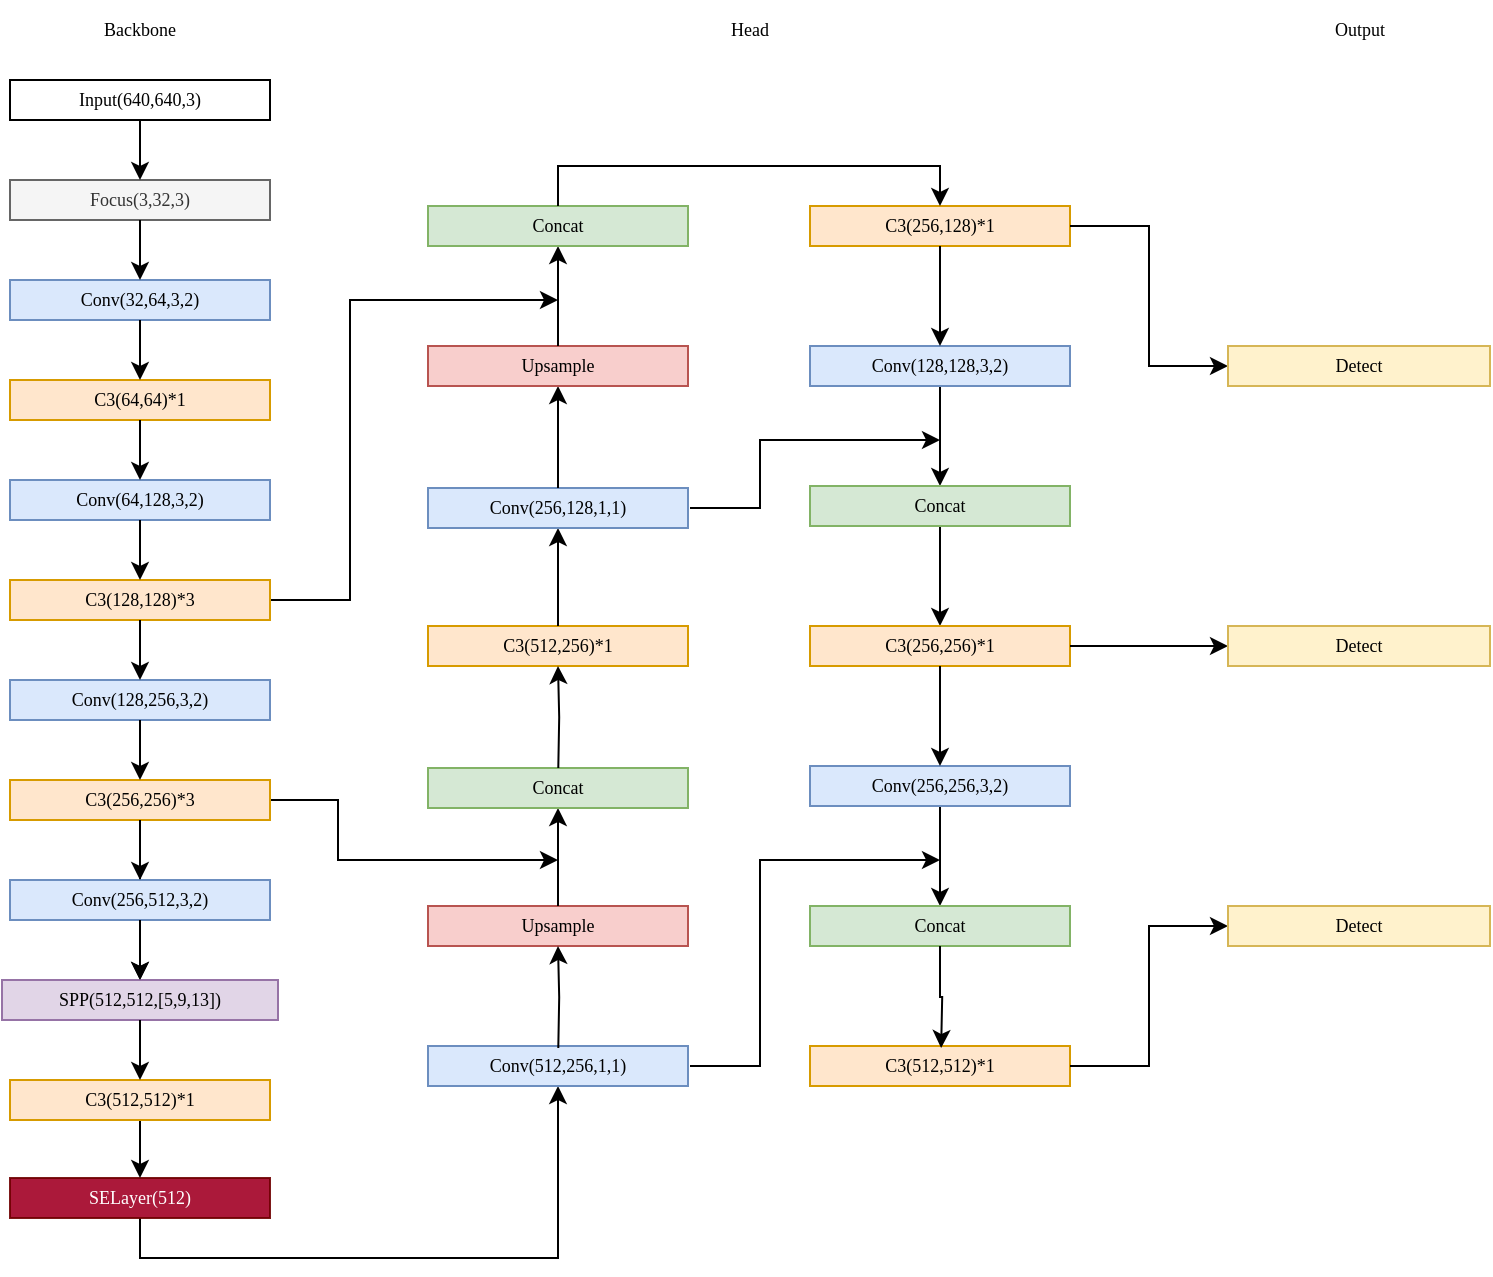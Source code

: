 <mxfile version="17.4.6" type="github">
  <diagram id="c4dD5m3eZ78O99NW7Sv5" name="第 1 页">
    <mxGraphModel dx="1503" dy="1237" grid="0" gridSize="10" guides="1" tooltips="1" connect="1" arrows="1" fold="1" page="0" pageScale="1" pageWidth="827" pageHeight="1169" math="0" shadow="0">
      <root>
        <mxCell id="0" />
        <mxCell id="1" parent="0" />
        <mxCell id="xgqLBBEpwhSFXulwtFEn-13" style="edgeStyle=orthogonalEdgeStyle;rounded=0;orthogonalLoop=1;jettySize=auto;html=1;exitX=0.5;exitY=1;exitDx=0;exitDy=0;entryX=0.5;entryY=1;entryDx=0;entryDy=0;fontFamily=宋体;fontStyle=0;fontSize=9;" parent="1" source="xgqLBBEpwhSFXulwtFEn-8" target="M7tG_Qng9T_QMlYk3fe1-26" edge="1">
          <mxGeometry relative="1" as="geometry">
            <mxPoint x="501" y="528" as="targetPoint" />
          </mxGeometry>
        </mxCell>
        <mxCell id="xgqLBBEpwhSFXulwtFEn-8" value="SELayer(512)" style="rounded=0;whiteSpace=wrap;html=1;fillColor=#a20025;strokeColor=#6F0000;fontColor=#ffffff;opacity=90;fontFamily=宋体;fontStyle=0;fontSize=9;" parent="1" vertex="1">
          <mxGeometry x="229" y="583" width="130" height="20" as="geometry" />
        </mxCell>
        <mxCell id="M7tG_Qng9T_QMlYk3fe1-52" value="" style="group;fontFamily=宋体;fontStyle=0;fontSize=9;" parent="1" vertex="1" connectable="0">
          <mxGeometry x="438" y="97" width="130" height="440" as="geometry" />
        </mxCell>
        <mxCell id="M7tG_Qng9T_QMlYk3fe1-26" value="Conv(512,256,1,1)" style="rounded=0;whiteSpace=wrap;html=1;fillColor=#dae8fc;strokeColor=#6c8ebf;fontFamily=宋体;fontStyle=0;fontSize=9;" parent="M7tG_Qng9T_QMlYk3fe1-52" vertex="1">
          <mxGeometry y="420" width="130" height="20" as="geometry" />
        </mxCell>
        <mxCell id="M7tG_Qng9T_QMlYk3fe1-27" value="Upsample" style="rounded=0;whiteSpace=wrap;html=1;fillColor=#f8cecc;strokeColor=#b85450;fontFamily=宋体;fontStyle=0;fontSize=9;" parent="M7tG_Qng9T_QMlYk3fe1-52" vertex="1">
          <mxGeometry y="350" width="130" height="20" as="geometry" />
        </mxCell>
        <mxCell id="M7tG_Qng9T_QMlYk3fe1-58" style="edgeStyle=orthogonalEdgeStyle;rounded=0;orthogonalLoop=1;jettySize=auto;html=1;exitX=0.5;exitY=0;exitDx=0;exitDy=0;entryX=0.5;entryY=1;entryDx=0;entryDy=0;fontSize=9;fontFamily=宋体;fontStyle=0" parent="M7tG_Qng9T_QMlYk3fe1-52" source="M7tG_Qng9T_QMlYk3fe1-27" target="M7tG_Qng9T_QMlYk3fe1-29" edge="1">
          <mxGeometry relative="1" as="geometry" />
        </mxCell>
        <mxCell id="M7tG_Qng9T_QMlYk3fe1-29" value="Concat" style="rounded=0;whiteSpace=wrap;html=1;fillColor=#d5e8d4;strokeColor=#82b366;fontFamily=宋体;fontStyle=0;fontSize=9;" parent="M7tG_Qng9T_QMlYk3fe1-52" vertex="1">
          <mxGeometry y="281" width="130" height="20" as="geometry" />
        </mxCell>
        <mxCell id="M7tG_Qng9T_QMlYk3fe1-30" value="C3(512,256)*1" style="rounded=0;whiteSpace=wrap;html=1;fillColor=#ffe6cc;strokeColor=#d79b00;fontFamily=宋体;fontStyle=0;fontSize=9;" parent="M7tG_Qng9T_QMlYk3fe1-52" vertex="1">
          <mxGeometry y="210" width="130" height="20" as="geometry" />
        </mxCell>
        <mxCell id="M7tG_Qng9T_QMlYk3fe1-56" style="edgeStyle=orthogonalEdgeStyle;rounded=0;orthogonalLoop=1;jettySize=auto;html=1;fontSize=9;entryX=0.5;entryY=1;entryDx=0;entryDy=0;fontFamily=宋体;fontStyle=0" parent="M7tG_Qng9T_QMlYk3fe1-52" source="M7tG_Qng9T_QMlYk3fe1-30" target="M7tG_Qng9T_QMlYk3fe1-31" edge="1">
          <mxGeometry relative="1" as="geometry" />
        </mxCell>
        <mxCell id="M7tG_Qng9T_QMlYk3fe1-31" value="Conv(256,128,1,1)" style="rounded=0;whiteSpace=wrap;html=1;fillColor=#dae8fc;strokeColor=#6c8ebf;fontFamily=宋体;fontStyle=0;fontSize=9;" parent="M7tG_Qng9T_QMlYk3fe1-52" vertex="1">
          <mxGeometry y="141" width="130" height="20" as="geometry" />
        </mxCell>
        <mxCell id="M7tG_Qng9T_QMlYk3fe1-55" style="edgeStyle=orthogonalEdgeStyle;rounded=0;orthogonalLoop=1;jettySize=auto;html=1;exitX=0.5;exitY=0;exitDx=0;exitDy=0;entryX=0.5;entryY=1;entryDx=0;entryDy=0;fontSize=9;fontFamily=宋体;fontStyle=0" parent="M7tG_Qng9T_QMlYk3fe1-52" source="M7tG_Qng9T_QMlYk3fe1-31" target="M7tG_Qng9T_QMlYk3fe1-32" edge="1">
          <mxGeometry relative="1" as="geometry" />
        </mxCell>
        <mxCell id="M7tG_Qng9T_QMlYk3fe1-32" value="Upsample" style="rounded=0;whiteSpace=wrap;html=1;fillColor=#f8cecc;strokeColor=#b85450;fontFamily=宋体;fontStyle=0;fontSize=9;" parent="M7tG_Qng9T_QMlYk3fe1-52" vertex="1">
          <mxGeometry y="70" width="130" height="20" as="geometry" />
        </mxCell>
        <mxCell id="M7tG_Qng9T_QMlYk3fe1-54" style="edgeStyle=orthogonalEdgeStyle;rounded=0;orthogonalLoop=1;jettySize=auto;html=1;exitX=0.5;exitY=0;exitDx=0;exitDy=0;entryX=0.5;entryY=1;entryDx=0;entryDy=0;fontSize=9;fontFamily=宋体;fontStyle=0" parent="M7tG_Qng9T_QMlYk3fe1-52" source="M7tG_Qng9T_QMlYk3fe1-32" target="M7tG_Qng9T_QMlYk3fe1-33" edge="1">
          <mxGeometry relative="1" as="geometry" />
        </mxCell>
        <mxCell id="M7tG_Qng9T_QMlYk3fe1-33" value="Concat" style="rounded=0;whiteSpace=wrap;html=1;fillColor=#d5e8d4;strokeColor=#82b366;fontFamily=宋体;fontStyle=0;fontSize=9;" parent="M7tG_Qng9T_QMlYk3fe1-52" vertex="1">
          <mxGeometry width="130" height="20" as="geometry" />
        </mxCell>
        <mxCell id="M7tG_Qng9T_QMlYk3fe1-53" value="" style="group;fontFamily=宋体;fontStyle=0;fontSize=9;" parent="1" vertex="1" connectable="0">
          <mxGeometry x="629" y="97" width="130" height="440" as="geometry" />
        </mxCell>
        <mxCell id="M7tG_Qng9T_QMlYk3fe1-36" value="C3(256,128)*1" style="rounded=0;whiteSpace=wrap;html=1;fillColor=#ffe6cc;strokeColor=#d79b00;fontFamily=宋体;fontStyle=0;fontSize=9;" parent="M7tG_Qng9T_QMlYk3fe1-53" vertex="1">
          <mxGeometry width="130" height="20" as="geometry" />
        </mxCell>
        <mxCell id="M7tG_Qng9T_QMlYk3fe1-60" style="edgeStyle=orthogonalEdgeStyle;rounded=0;orthogonalLoop=1;jettySize=auto;html=1;exitX=0.5;exitY=1;exitDx=0;exitDy=0;entryX=0.5;entryY=0;entryDx=0;entryDy=0;fontSize=9;fontFamily=宋体;fontStyle=0" parent="M7tG_Qng9T_QMlYk3fe1-53" source="M7tG_Qng9T_QMlYk3fe1-37" target="M7tG_Qng9T_QMlYk3fe1-38" edge="1">
          <mxGeometry relative="1" as="geometry" />
        </mxCell>
        <mxCell id="M7tG_Qng9T_QMlYk3fe1-37" value="Conv(128,128,3,2)" style="rounded=0;whiteSpace=wrap;html=1;fillColor=#dae8fc;strokeColor=#6c8ebf;fontFamily=宋体;fontStyle=0;fontSize=9;" parent="M7tG_Qng9T_QMlYk3fe1-53" vertex="1">
          <mxGeometry y="70" width="130" height="20" as="geometry" />
        </mxCell>
        <mxCell id="M7tG_Qng9T_QMlYk3fe1-35" style="edgeStyle=orthogonalEdgeStyle;rounded=0;orthogonalLoop=1;jettySize=auto;html=1;exitX=0.5;exitY=1;exitDx=0;exitDy=0;entryX=0.5;entryY=0;entryDx=0;entryDy=0;fontSize=9;fontFamily=宋体;fontStyle=0" parent="M7tG_Qng9T_QMlYk3fe1-53" source="M7tG_Qng9T_QMlYk3fe1-36" target="M7tG_Qng9T_QMlYk3fe1-37" edge="1">
          <mxGeometry relative="1" as="geometry" />
        </mxCell>
        <mxCell id="M7tG_Qng9T_QMlYk3fe1-61" style="edgeStyle=orthogonalEdgeStyle;rounded=0;orthogonalLoop=1;jettySize=auto;html=1;exitX=0.5;exitY=1;exitDx=0;exitDy=0;entryX=0.5;entryY=0;entryDx=0;entryDy=0;fontSize=9;fontFamily=宋体;fontStyle=0" parent="M7tG_Qng9T_QMlYk3fe1-53" source="M7tG_Qng9T_QMlYk3fe1-38" target="M7tG_Qng9T_QMlYk3fe1-40" edge="1">
          <mxGeometry relative="1" as="geometry" />
        </mxCell>
        <mxCell id="M7tG_Qng9T_QMlYk3fe1-38" value="Concat" style="rounded=0;whiteSpace=wrap;html=1;fillColor=#d5e8d4;strokeColor=#82b366;fontFamily=宋体;fontStyle=0;fontSize=9;" parent="M7tG_Qng9T_QMlYk3fe1-53" vertex="1">
          <mxGeometry y="140" width="130" height="20" as="geometry" />
        </mxCell>
        <mxCell id="M7tG_Qng9T_QMlYk3fe1-40" value="C3(256,256)*1" style="rounded=0;whiteSpace=wrap;html=1;fillColor=#ffe6cc;strokeColor=#d79b00;fontFamily=宋体;fontStyle=0;fontSize=9;" parent="M7tG_Qng9T_QMlYk3fe1-53" vertex="1">
          <mxGeometry y="210" width="130" height="20" as="geometry" />
        </mxCell>
        <mxCell id="M7tG_Qng9T_QMlYk3fe1-62" style="edgeStyle=orthogonalEdgeStyle;rounded=0;orthogonalLoop=1;jettySize=auto;html=1;exitX=0.5;exitY=1;exitDx=0;exitDy=0;entryX=0.5;entryY=0;entryDx=0;entryDy=0;fontSize=9;fontFamily=宋体;fontStyle=0" parent="M7tG_Qng9T_QMlYk3fe1-53" source="M7tG_Qng9T_QMlYk3fe1-41" target="M7tG_Qng9T_QMlYk3fe1-42" edge="1">
          <mxGeometry relative="1" as="geometry" />
        </mxCell>
        <mxCell id="M7tG_Qng9T_QMlYk3fe1-41" value="Conv(256,256,3,2)" style="rounded=0;whiteSpace=wrap;html=1;fillColor=#dae8fc;strokeColor=#6c8ebf;fontFamily=宋体;fontStyle=0;fontSize=9;" parent="M7tG_Qng9T_QMlYk3fe1-53" vertex="1">
          <mxGeometry y="280" width="130" height="20" as="geometry" />
        </mxCell>
        <mxCell id="M7tG_Qng9T_QMlYk3fe1-39" style="edgeStyle=orthogonalEdgeStyle;rounded=0;orthogonalLoop=1;jettySize=auto;html=1;exitX=0.5;exitY=1;exitDx=0;exitDy=0;entryX=0.5;entryY=0;entryDx=0;entryDy=0;fontSize=9;fontFamily=宋体;fontStyle=0" parent="M7tG_Qng9T_QMlYk3fe1-53" source="M7tG_Qng9T_QMlYk3fe1-40" target="M7tG_Qng9T_QMlYk3fe1-41" edge="1">
          <mxGeometry relative="1" as="geometry" />
        </mxCell>
        <mxCell id="M7tG_Qng9T_QMlYk3fe1-42" value="Concat" style="rounded=0;whiteSpace=wrap;html=1;fillColor=#d5e8d4;strokeColor=#82b366;fontFamily=宋体;fontStyle=0;fontSize=9;" parent="M7tG_Qng9T_QMlYk3fe1-53" vertex="1">
          <mxGeometry y="350" width="130" height="20" as="geometry" />
        </mxCell>
        <mxCell id="M7tG_Qng9T_QMlYk3fe1-43" value="C3(512,512)*1" style="rounded=0;whiteSpace=wrap;html=1;fillColor=#ffe6cc;strokeColor=#d79b00;fontFamily=宋体;fontStyle=0;fontSize=9;" parent="M7tG_Qng9T_QMlYk3fe1-53" vertex="1">
          <mxGeometry y="420" width="130" height="20" as="geometry" />
        </mxCell>
        <mxCell id="M7tG_Qng9T_QMlYk3fe1-57" style="edgeStyle=orthogonalEdgeStyle;rounded=0;orthogonalLoop=1;jettySize=auto;html=1;exitX=0.5;exitY=1;exitDx=0;exitDy=0;fontSize=9;entryX=0.5;entryY=1;entryDx=0;entryDy=0;fontFamily=宋体;fontStyle=0" parent="1" target="M7tG_Qng9T_QMlYk3fe1-30" edge="1">
          <mxGeometry relative="1" as="geometry">
            <mxPoint x="503.143" y="378" as="sourcePoint" />
          </mxGeometry>
        </mxCell>
        <mxCell id="M7tG_Qng9T_QMlYk3fe1-59" style="edgeStyle=orthogonalEdgeStyle;rounded=0;orthogonalLoop=1;jettySize=auto;html=1;exitX=0.5;exitY=1;exitDx=0;exitDy=0;fontSize=9;entryX=0.5;entryY=1;entryDx=0;entryDy=0;fontFamily=宋体;fontStyle=0" parent="1" target="M7tG_Qng9T_QMlYk3fe1-27" edge="1">
          <mxGeometry relative="1" as="geometry">
            <mxPoint x="503.143" y="518" as="sourcePoint" />
          </mxGeometry>
        </mxCell>
        <mxCell id="M7tG_Qng9T_QMlYk3fe1-63" style="edgeStyle=orthogonalEdgeStyle;rounded=0;orthogonalLoop=1;jettySize=auto;html=1;exitX=0.5;exitY=1;exitDx=0;exitDy=0;fontSize=9;fontFamily=宋体;fontStyle=0" parent="1" source="M7tG_Qng9T_QMlYk3fe1-42" edge="1">
          <mxGeometry relative="1" as="geometry">
            <mxPoint x="694.571" y="518" as="targetPoint" />
          </mxGeometry>
        </mxCell>
        <mxCell id="M7tG_Qng9T_QMlYk3fe1-64" value="&lt;p style=&quot;font-size: 9px;&quot;&gt;&lt;font style=&quot;font-size: 9px;&quot;&gt;Backbone&lt;/font&gt;&lt;/p&gt;" style="text;html=1;strokeColor=none;fillColor=none;align=center;verticalAlign=middle;whiteSpace=wrap;rounded=0;fontSize=9;strokeWidth=2;fontStyle=0;flipV=1;fontFamily=宋体;" parent="1" vertex="1">
          <mxGeometry x="264" y="-6" width="60" height="30" as="geometry" />
        </mxCell>
        <mxCell id="M7tG_Qng9T_QMlYk3fe1-65" value="&lt;font style=&quot;font-size: 9px;&quot;&gt;Head&lt;/font&gt;" style="text;html=1;strokeColor=none;fillColor=none;align=center;verticalAlign=middle;whiteSpace=wrap;rounded=0;fontSize=9;strokeWidth=2;fontStyle=0;flipV=1;fontFamily=宋体;" parent="1" vertex="1">
          <mxGeometry x="569" y="-6" width="60" height="30" as="geometry" />
        </mxCell>
        <mxCell id="M7tG_Qng9T_QMlYk3fe1-66" value="&lt;font style=&quot;font-size: 9px;&quot;&gt;Output&lt;/font&gt;" style="text;html=1;strokeColor=none;fillColor=none;align=center;verticalAlign=middle;whiteSpace=wrap;rounded=0;fontSize=9;strokeWidth=2;fontStyle=0;flipV=1;fontFamily=宋体;" parent="1" vertex="1">
          <mxGeometry x="873.5" y="-6" width="60" height="30" as="geometry" />
        </mxCell>
        <mxCell id="M7tG_Qng9T_QMlYk3fe1-68" style="edgeStyle=orthogonalEdgeStyle;rounded=0;orthogonalLoop=1;jettySize=auto;html=1;fontSize=9;fontFamily=宋体;fontStyle=0" parent="1" edge="1">
          <mxGeometry relative="1" as="geometry">
            <mxPoint x="503" y="144" as="targetPoint" />
            <mxPoint x="359" y="294" as="sourcePoint" />
            <Array as="points">
              <mxPoint x="399" y="294" />
              <mxPoint x="399" y="144" />
            </Array>
          </mxGeometry>
        </mxCell>
        <mxCell id="M7tG_Qng9T_QMlYk3fe1-70" style="edgeStyle=orthogonalEdgeStyle;rounded=0;orthogonalLoop=1;jettySize=auto;html=1;fontSize=9;fontFamily=宋体;fontStyle=0" parent="1" edge="1">
          <mxGeometry relative="1" as="geometry">
            <mxPoint x="503" y="424" as="targetPoint" />
            <mxPoint x="359" y="394" as="sourcePoint" />
            <Array as="points">
              <mxPoint x="393" y="394" />
              <mxPoint x="393" y="424" />
            </Array>
          </mxGeometry>
        </mxCell>
        <mxCell id="M7tG_Qng9T_QMlYk3fe1-71" style="edgeStyle=orthogonalEdgeStyle;rounded=0;orthogonalLoop=1;jettySize=auto;html=1;exitX=0.5;exitY=0;exitDx=0;exitDy=0;entryX=0.5;entryY=0;entryDx=0;entryDy=0;fontSize=9;fontFamily=宋体;fontStyle=0" parent="1" source="M7tG_Qng9T_QMlYk3fe1-33" target="M7tG_Qng9T_QMlYk3fe1-36" edge="1">
          <mxGeometry relative="1" as="geometry" />
        </mxCell>
        <mxCell id="M7tG_Qng9T_QMlYk3fe1-72" style="edgeStyle=orthogonalEdgeStyle;rounded=0;orthogonalLoop=1;jettySize=auto;html=1;fontSize=9;fontFamily=宋体;fontStyle=0" parent="1" edge="1">
          <mxGeometry relative="1" as="geometry">
            <mxPoint x="694" y="214" as="targetPoint" />
            <mxPoint x="569" y="248" as="sourcePoint" />
            <Array as="points">
              <mxPoint x="604" y="248" />
              <mxPoint x="604" y="214" />
            </Array>
          </mxGeometry>
        </mxCell>
        <mxCell id="M7tG_Qng9T_QMlYk3fe1-73" style="edgeStyle=orthogonalEdgeStyle;rounded=0;orthogonalLoop=1;jettySize=auto;html=1;fontSize=9;fontFamily=宋体;fontStyle=0" parent="1" edge="1">
          <mxGeometry relative="1" as="geometry">
            <mxPoint x="694" y="424" as="targetPoint" />
            <mxPoint x="569" y="527" as="sourcePoint" />
            <Array as="points">
              <mxPoint x="604" y="527" />
            </Array>
          </mxGeometry>
        </mxCell>
        <mxCell id="M7tG_Qng9T_QMlYk3fe1-74" style="edgeStyle=orthogonalEdgeStyle;rounded=0;orthogonalLoop=1;jettySize=auto;html=1;exitX=1;exitY=0.5;exitDx=0;exitDy=0;entryX=0;entryY=0.5;entryDx=0;entryDy=0;fontSize=9;fontFamily=宋体;fontStyle=0" parent="1" source="M7tG_Qng9T_QMlYk3fe1-43" target="M7tG_Qng9T_QMlYk3fe1-49" edge="1">
          <mxGeometry relative="1" as="geometry" />
        </mxCell>
        <mxCell id="M7tG_Qng9T_QMlYk3fe1-75" style="edgeStyle=orthogonalEdgeStyle;rounded=0;orthogonalLoop=1;jettySize=auto;html=1;exitX=1;exitY=0.5;exitDx=0;exitDy=0;entryX=0;entryY=0.5;entryDx=0;entryDy=0;fontSize=9;fontFamily=宋体;fontStyle=0" parent="1" source="M7tG_Qng9T_QMlYk3fe1-40" target="M7tG_Qng9T_QMlYk3fe1-48" edge="1">
          <mxGeometry relative="1" as="geometry" />
        </mxCell>
        <mxCell id="M7tG_Qng9T_QMlYk3fe1-76" style="edgeStyle=orthogonalEdgeStyle;rounded=0;orthogonalLoop=1;jettySize=auto;html=1;exitX=1;exitY=0.5;exitDx=0;exitDy=0;entryX=0;entryY=0.5;entryDx=0;entryDy=0;fontSize=9;fontFamily=宋体;fontStyle=0" parent="1" source="M7tG_Qng9T_QMlYk3fe1-36" target="M7tG_Qng9T_QMlYk3fe1-44" edge="1">
          <mxGeometry relative="1" as="geometry" />
        </mxCell>
        <mxCell id="M7tG_Qng9T_QMlYk3fe1-1" value="&lt;font style=&quot;font-size: 9px;&quot;&gt;Input(640,640,3)&lt;/font&gt;" style="rounded=0;whiteSpace=wrap;html=1;fontFamily=宋体;fontStyle=0;fontSize=9;" parent="1" vertex="1">
          <mxGeometry x="229" y="34" width="130" height="20" as="geometry" />
        </mxCell>
        <mxCell id="M7tG_Qng9T_QMlYk3fe1-2" value="Focus(3,32,3)" style="rounded=0;whiteSpace=wrap;html=1;fillColor=#f5f5f5;strokeColor=#666666;fontColor=#333333;fontFamily=宋体;fontStyle=0;fontSize=9;" parent="1" vertex="1">
          <mxGeometry x="229" y="84" width="130" height="20" as="geometry" />
        </mxCell>
        <mxCell id="M7tG_Qng9T_QMlYk3fe1-15" style="edgeStyle=orthogonalEdgeStyle;rounded=0;orthogonalLoop=1;jettySize=auto;html=1;exitX=0.5;exitY=1;exitDx=0;exitDy=0;entryX=0.5;entryY=0;entryDx=0;entryDy=0;fontSize=9;fontFamily=宋体;fontStyle=0" parent="1" source="M7tG_Qng9T_QMlYk3fe1-1" target="M7tG_Qng9T_QMlYk3fe1-2" edge="1">
          <mxGeometry relative="1" as="geometry" />
        </mxCell>
        <mxCell id="M7tG_Qng9T_QMlYk3fe1-3" value="Conv(32,64,3,2)" style="rounded=0;whiteSpace=wrap;html=1;fillColor=#dae8fc;strokeColor=#6c8ebf;fontFamily=宋体;fontStyle=0;fontSize=9;" parent="1" vertex="1">
          <mxGeometry x="229" y="134" width="130" height="20" as="geometry" />
        </mxCell>
        <mxCell id="M7tG_Qng9T_QMlYk3fe1-16" style="edgeStyle=orthogonalEdgeStyle;rounded=0;orthogonalLoop=1;jettySize=auto;html=1;exitX=0.5;exitY=1;exitDx=0;exitDy=0;fontSize=9;fontFamily=宋体;fontStyle=0" parent="1" source="M7tG_Qng9T_QMlYk3fe1-2" target="M7tG_Qng9T_QMlYk3fe1-3" edge="1">
          <mxGeometry relative="1" as="geometry" />
        </mxCell>
        <mxCell id="M7tG_Qng9T_QMlYk3fe1-4" value="C3(64,64)*1" style="rounded=0;whiteSpace=wrap;html=1;fillColor=#ffe6cc;strokeColor=#d79b00;fontFamily=宋体;fontStyle=0;fontSize=9;" parent="1" vertex="1">
          <mxGeometry x="229" y="184" width="130" height="20" as="geometry" />
        </mxCell>
        <mxCell id="M7tG_Qng9T_QMlYk3fe1-17" style="edgeStyle=orthogonalEdgeStyle;rounded=0;orthogonalLoop=1;jettySize=auto;html=1;exitX=0.5;exitY=1;exitDx=0;exitDy=0;entryX=0.5;entryY=0;entryDx=0;entryDy=0;fontSize=9;fontFamily=宋体;fontStyle=0" parent="1" source="M7tG_Qng9T_QMlYk3fe1-3" target="M7tG_Qng9T_QMlYk3fe1-4" edge="1">
          <mxGeometry relative="1" as="geometry" />
        </mxCell>
        <mxCell id="M7tG_Qng9T_QMlYk3fe1-5" value="Conv(64,128,3,2)" style="rounded=0;whiteSpace=wrap;html=1;fillColor=#dae8fc;strokeColor=#6c8ebf;fontFamily=宋体;fontStyle=0;fontSize=9;" parent="1" vertex="1">
          <mxGeometry x="229" y="234" width="130" height="20" as="geometry" />
        </mxCell>
        <mxCell id="M7tG_Qng9T_QMlYk3fe1-18" style="edgeStyle=orthogonalEdgeStyle;rounded=0;orthogonalLoop=1;jettySize=auto;html=1;exitX=0.5;exitY=1;exitDx=0;exitDy=0;entryX=0.5;entryY=0;entryDx=0;entryDy=0;fontSize=9;fontFamily=宋体;fontStyle=0" parent="1" source="M7tG_Qng9T_QMlYk3fe1-4" target="M7tG_Qng9T_QMlYk3fe1-5" edge="1">
          <mxGeometry relative="1" as="geometry" />
        </mxCell>
        <mxCell id="M7tG_Qng9T_QMlYk3fe1-6" value="C3(128,128)*3" style="rounded=0;whiteSpace=wrap;html=1;fillColor=#ffe6cc;strokeColor=#d79b00;fontFamily=宋体;fontStyle=0;fontSize=9;" parent="1" vertex="1">
          <mxGeometry x="229" y="284" width="130" height="20" as="geometry" />
        </mxCell>
        <mxCell id="M7tG_Qng9T_QMlYk3fe1-19" style="edgeStyle=orthogonalEdgeStyle;rounded=0;orthogonalLoop=1;jettySize=auto;html=1;exitX=0.5;exitY=1;exitDx=0;exitDy=0;entryX=0.5;entryY=0;entryDx=0;entryDy=0;fontSize=9;fontFamily=宋体;fontStyle=0" parent="1" source="M7tG_Qng9T_QMlYk3fe1-5" target="M7tG_Qng9T_QMlYk3fe1-6" edge="1">
          <mxGeometry relative="1" as="geometry" />
        </mxCell>
        <mxCell id="M7tG_Qng9T_QMlYk3fe1-7" value="Conv(128,256,3,2)" style="rounded=0;whiteSpace=wrap;html=1;fillColor=#dae8fc;strokeColor=#6c8ebf;fontFamily=宋体;fontStyle=0;fontSize=9;" parent="1" vertex="1">
          <mxGeometry x="229" y="334" width="130" height="20" as="geometry" />
        </mxCell>
        <mxCell id="M7tG_Qng9T_QMlYk3fe1-20" style="edgeStyle=orthogonalEdgeStyle;rounded=0;orthogonalLoop=1;jettySize=auto;html=1;exitX=0.5;exitY=1;exitDx=0;exitDy=0;entryX=0.5;entryY=0;entryDx=0;entryDy=0;fontSize=9;fontFamily=宋体;fontStyle=0" parent="1" source="M7tG_Qng9T_QMlYk3fe1-6" target="M7tG_Qng9T_QMlYk3fe1-7" edge="1">
          <mxGeometry relative="1" as="geometry" />
        </mxCell>
        <mxCell id="xgqLBBEpwhSFXulwtFEn-2" value="" style="edgeStyle=orthogonalEdgeStyle;rounded=0;orthogonalLoop=1;jettySize=auto;html=1;fontFamily=宋体;fontStyle=0;fontSize=9;" parent="1" source="M7tG_Qng9T_QMlYk3fe1-8" target="M7tG_Qng9T_QMlYk3fe1-12" edge="1">
          <mxGeometry relative="1" as="geometry" />
        </mxCell>
        <mxCell id="M7tG_Qng9T_QMlYk3fe1-8" value="C3(256,256)*3" style="rounded=0;whiteSpace=wrap;html=1;fillColor=#ffe6cc;strokeColor=#d79b00;fontFamily=宋体;fontStyle=0;fontSize=9;" parent="1" vertex="1">
          <mxGeometry x="229" y="384" width="130" height="20" as="geometry" />
        </mxCell>
        <mxCell id="M7tG_Qng9T_QMlYk3fe1-21" style="edgeStyle=orthogonalEdgeStyle;rounded=0;orthogonalLoop=1;jettySize=auto;html=1;exitX=0.5;exitY=1;exitDx=0;exitDy=0;entryX=0.5;entryY=0;entryDx=0;entryDy=0;fontSize=9;fontFamily=宋体;fontStyle=0" parent="1" source="M7tG_Qng9T_QMlYk3fe1-7" target="M7tG_Qng9T_QMlYk3fe1-8" edge="1">
          <mxGeometry relative="1" as="geometry" />
        </mxCell>
        <mxCell id="M7tG_Qng9T_QMlYk3fe1-9" value="Conv(256,512,3,2)" style="rounded=0;whiteSpace=wrap;html=1;fillColor=#dae8fc;strokeColor=#6c8ebf;fontFamily=宋体;fontStyle=0;fontSize=9;" parent="1" vertex="1">
          <mxGeometry x="229" y="434" width="130" height="20" as="geometry" />
        </mxCell>
        <mxCell id="M7tG_Qng9T_QMlYk3fe1-22" style="edgeStyle=orthogonalEdgeStyle;rounded=0;orthogonalLoop=1;jettySize=auto;html=1;exitX=0.5;exitY=1;exitDx=0;exitDy=0;entryX=0.5;entryY=0;entryDx=0;entryDy=0;fontSize=9;fontFamily=宋体;fontStyle=0" parent="1" source="M7tG_Qng9T_QMlYk3fe1-8" target="M7tG_Qng9T_QMlYk3fe1-9" edge="1">
          <mxGeometry relative="1" as="geometry" />
        </mxCell>
        <mxCell id="M7tG_Qng9T_QMlYk3fe1-12" value="&lt;font style=&quot;font-size: 9px;&quot;&gt;SPP(512,512,[5,9,13])&lt;/font&gt;" style="rounded=0;whiteSpace=wrap;html=1;fillColor=#e1d5e7;strokeColor=#9673a6;fontFamily=宋体;fontStyle=0;fontSize=9;" parent="1" vertex="1">
          <mxGeometry x="225" y="484" width="138" height="20" as="geometry" />
        </mxCell>
        <mxCell id="M7tG_Qng9T_QMlYk3fe1-23" style="edgeStyle=orthogonalEdgeStyle;rounded=0;orthogonalLoop=1;jettySize=auto;html=1;exitX=0.5;exitY=1;exitDx=0;exitDy=0;entryX=0.5;entryY=0;entryDx=0;entryDy=0;fontSize=9;fontFamily=宋体;fontStyle=0" parent="1" source="M7tG_Qng9T_QMlYk3fe1-9" target="M7tG_Qng9T_QMlYk3fe1-12" edge="1">
          <mxGeometry relative="1" as="geometry" />
        </mxCell>
        <mxCell id="xgqLBBEpwhSFXulwtFEn-12" style="edgeStyle=orthogonalEdgeStyle;rounded=0;orthogonalLoop=1;jettySize=auto;html=1;exitX=0.5;exitY=1;exitDx=0;exitDy=0;entryX=0.5;entryY=0;entryDx=0;entryDy=0;fontFamily=宋体;fontStyle=0;fontSize=9;" parent="1" source="M7tG_Qng9T_QMlYk3fe1-13" target="xgqLBBEpwhSFXulwtFEn-8" edge="1">
          <mxGeometry relative="1" as="geometry" />
        </mxCell>
        <mxCell id="M7tG_Qng9T_QMlYk3fe1-13" value="C3(512,512)*1" style="rounded=0;whiteSpace=wrap;html=1;fillColor=#ffe6cc;strokeColor=#d79b00;fontFamily=宋体;fontStyle=0;fontSize=9;" parent="1" vertex="1">
          <mxGeometry x="229" y="534" width="130" height="20" as="geometry" />
        </mxCell>
        <mxCell id="M7tG_Qng9T_QMlYk3fe1-24" style="edgeStyle=orthogonalEdgeStyle;rounded=0;orthogonalLoop=1;jettySize=auto;html=1;exitX=0.5;exitY=1;exitDx=0;exitDy=0;entryX=0.5;entryY=0;entryDx=0;entryDy=0;fontSize=9;fontFamily=宋体;fontStyle=0" parent="1" source="M7tG_Qng9T_QMlYk3fe1-12" target="M7tG_Qng9T_QMlYk3fe1-13" edge="1">
          <mxGeometry relative="1" as="geometry" />
        </mxCell>
        <mxCell id="xgqLBBEpwhSFXulwtFEn-3" value="" style="group;fontFamily=宋体;fontStyle=0;fontSize=9;" parent="1" vertex="1" connectable="0">
          <mxGeometry x="838" y="167" width="131" height="300" as="geometry" />
        </mxCell>
        <mxCell id="M7tG_Qng9T_QMlYk3fe1-44" value="Detect" style="rounded=0;whiteSpace=wrap;html=1;fillColor=#fff2cc;strokeColor=#d6b656;container=0;fontFamily=宋体;fontStyle=0;fontSize=9;" parent="xgqLBBEpwhSFXulwtFEn-3" vertex="1">
          <mxGeometry width="131" height="20" as="geometry" />
        </mxCell>
        <mxCell id="M7tG_Qng9T_QMlYk3fe1-48" value="Detect" style="rounded=0;whiteSpace=wrap;html=1;fillColor=#fff2cc;strokeColor=#d6b656;container=0;fontFamily=宋体;fontStyle=0;fontSize=9;" parent="xgqLBBEpwhSFXulwtFEn-3" vertex="1">
          <mxGeometry y="140" width="131" height="20" as="geometry" />
        </mxCell>
        <mxCell id="M7tG_Qng9T_QMlYk3fe1-49" value="Detect" style="rounded=0;whiteSpace=wrap;html=1;fillColor=#fff2cc;strokeColor=#d6b656;container=0;fontFamily=宋体;fontStyle=0;fontSize=9;" parent="xgqLBBEpwhSFXulwtFEn-3" vertex="1">
          <mxGeometry y="280" width="131" height="20" as="geometry" />
        </mxCell>
      </root>
    </mxGraphModel>
  </diagram>
</mxfile>
